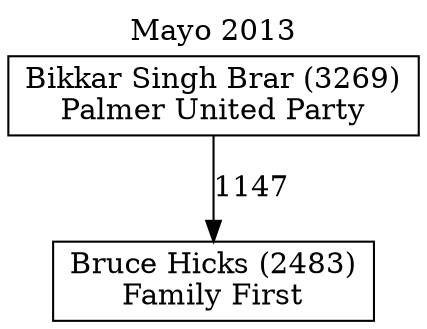 // House preference flow
digraph "Bruce Hicks (2483)_Mayo_2013" {
	graph [label="Mayo 2013" labelloc=t mclimit=10]
	node [shape=box]
	"Bruce Hicks (2483)" [label="Bruce Hicks (2483)
Family First"]
	"Bikkar Singh Brar (3269)" [label="Bikkar Singh Brar (3269)
Palmer United Party"]
	"Bikkar Singh Brar (3269)" -> "Bruce Hicks (2483)" [label=1147]
}
